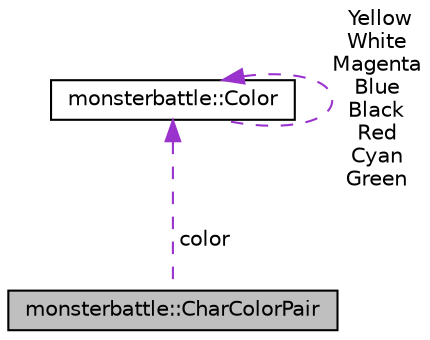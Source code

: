 digraph "monsterbattle::CharColorPair"
{
  edge [fontname="Helvetica",fontsize="10",labelfontname="Helvetica",labelfontsize="10"];
  node [fontname="Helvetica",fontsize="10",shape=record];
  Node1 [label="monsterbattle::CharColorPair",height=0.2,width=0.4,color="black", fillcolor="grey75", style="filled", fontcolor="black"];
  Node2 -> Node1 [dir="back",color="darkorchid3",fontsize="10",style="dashed",label=" color" ];
  Node2 [label="monsterbattle::Color",height=0.2,width=0.4,color="black", fillcolor="white", style="filled",URL="$structmonsterbattle_1_1Color.html"];
  Node2 -> Node2 [dir="back",color="darkorchid3",fontsize="10",style="dashed",label=" Yellow\nWhite\nMagenta\nBlue\nBlack\nRed\nCyan\nGreen" ];
}
